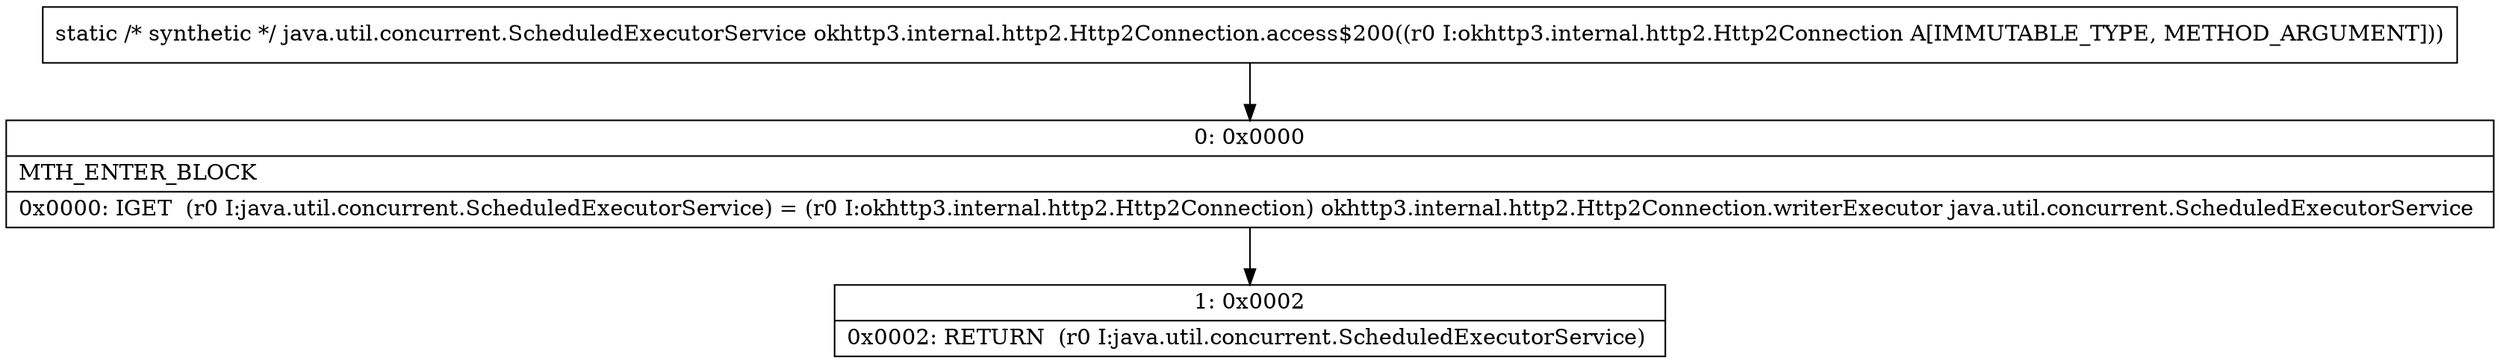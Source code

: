 digraph "CFG forokhttp3.internal.http2.Http2Connection.access$200(Lokhttp3\/internal\/http2\/Http2Connection;)Ljava\/util\/concurrent\/ScheduledExecutorService;" {
Node_0 [shape=record,label="{0\:\ 0x0000|MTH_ENTER_BLOCK\l|0x0000: IGET  (r0 I:java.util.concurrent.ScheduledExecutorService) = (r0 I:okhttp3.internal.http2.Http2Connection) okhttp3.internal.http2.Http2Connection.writerExecutor java.util.concurrent.ScheduledExecutorService \l}"];
Node_1 [shape=record,label="{1\:\ 0x0002|0x0002: RETURN  (r0 I:java.util.concurrent.ScheduledExecutorService) \l}"];
MethodNode[shape=record,label="{static \/* synthetic *\/ java.util.concurrent.ScheduledExecutorService okhttp3.internal.http2.Http2Connection.access$200((r0 I:okhttp3.internal.http2.Http2Connection A[IMMUTABLE_TYPE, METHOD_ARGUMENT])) }"];
MethodNode -> Node_0;
Node_0 -> Node_1;
}

